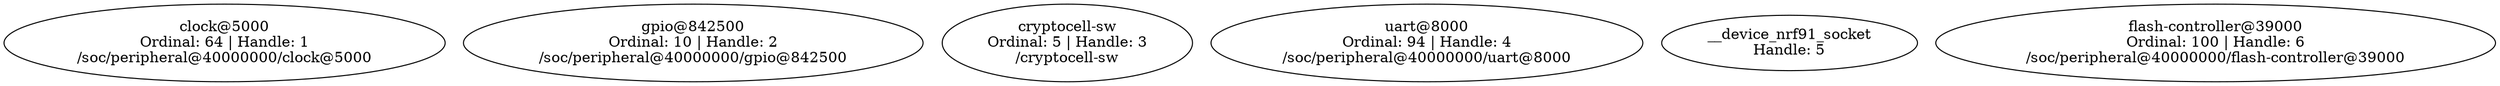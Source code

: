 // /workdir/project/build_nrf9160dk_nrf9160_ns/zephyr/zephyr_pre0.elf
digraph "Device dependency graph" {
	64 [label="clock@5000\nOrdinal: 64 | Handle: 1\n/soc/peripheral@40000000/clock@5000"]
	10 [label="gpio@842500\nOrdinal: 10 | Handle: 2\n/soc/peripheral@40000000/gpio@842500"]
	5 [label="cryptocell-sw\nOrdinal: 5 | Handle: 3\n/cryptocell-sw"]
	94 [label="uart@8000\nOrdinal: 94 | Handle: 4\n/soc/peripheral@40000000/uart@8000"]
	0 [label="__device_nrf91_socket\nHandle: 5"]
	100 [label="flash-controller@39000\nOrdinal: 100 | Handle: 6\n/soc/peripheral@40000000/flash-controller@39000"]
}

